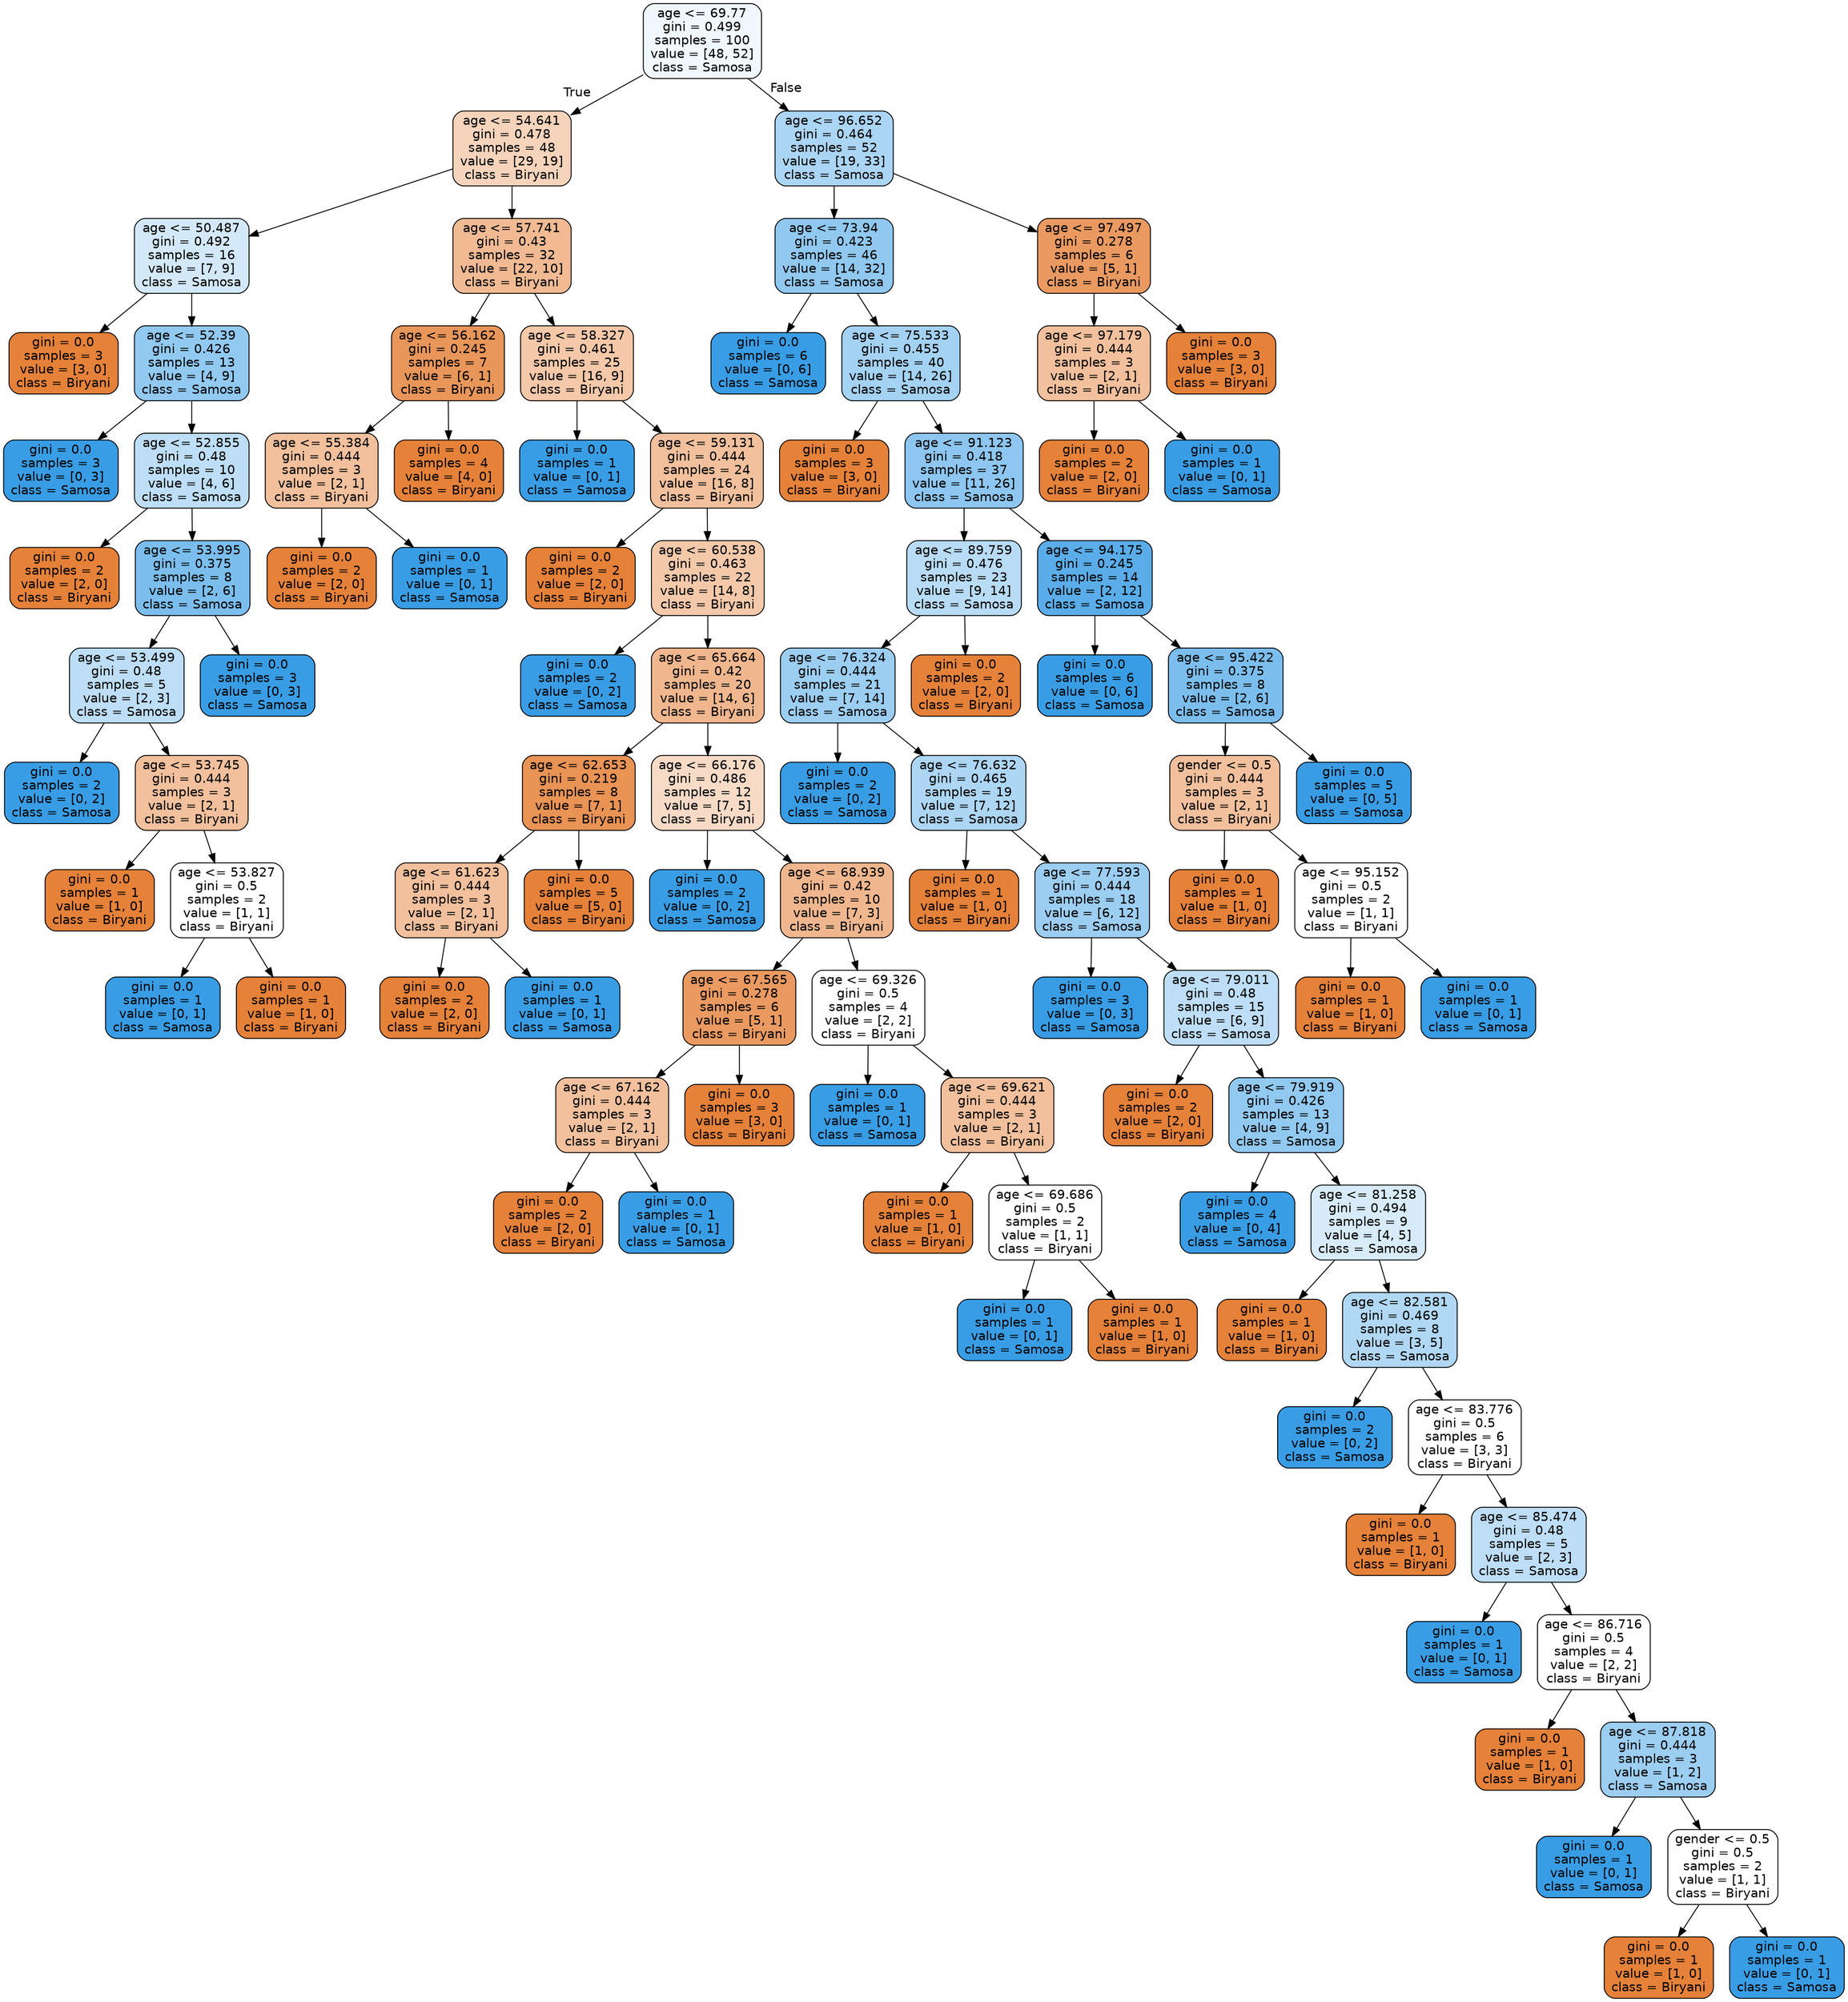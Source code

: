 digraph Tree {
node [shape=box, style="filled, rounded", color="black", fontname="helvetica"] ;
edge [fontname="helvetica"] ;
0 [label="age <= 69.77\ngini = 0.499\nsamples = 100\nvalue = [48, 52]\nclass = Samosa", fillcolor="#f0f7fd"] ;
1 [label="age <= 54.641\ngini = 0.478\nsamples = 48\nvalue = [29, 19]\nclass = Biryani", fillcolor="#f6d4bb"] ;
0 -> 1 [labeldistance=2.5, labelangle=45, headlabel="True"] ;
2 [label="age <= 50.487\ngini = 0.492\nsamples = 16\nvalue = [7, 9]\nclass = Samosa", fillcolor="#d3e9f9"] ;
1 -> 2 ;
3 [label="gini = 0.0\nsamples = 3\nvalue = [3, 0]\nclass = Biryani", fillcolor="#e58139"] ;
2 -> 3 ;
4 [label="age <= 52.39\ngini = 0.426\nsamples = 13\nvalue = [4, 9]\nclass = Samosa", fillcolor="#91c9f1"] ;
2 -> 4 ;
5 [label="gini = 0.0\nsamples = 3\nvalue = [0, 3]\nclass = Samosa", fillcolor="#399de5"] ;
4 -> 5 ;
6 [label="age <= 52.855\ngini = 0.48\nsamples = 10\nvalue = [4, 6]\nclass = Samosa", fillcolor="#bddef6"] ;
4 -> 6 ;
7 [label="gini = 0.0\nsamples = 2\nvalue = [2, 0]\nclass = Biryani", fillcolor="#e58139"] ;
6 -> 7 ;
8 [label="age <= 53.995\ngini = 0.375\nsamples = 8\nvalue = [2, 6]\nclass = Samosa", fillcolor="#7bbeee"] ;
6 -> 8 ;
9 [label="age <= 53.499\ngini = 0.48\nsamples = 5\nvalue = [2, 3]\nclass = Samosa", fillcolor="#bddef6"] ;
8 -> 9 ;
10 [label="gini = 0.0\nsamples = 2\nvalue = [0, 2]\nclass = Samosa", fillcolor="#399de5"] ;
9 -> 10 ;
11 [label="age <= 53.745\ngini = 0.444\nsamples = 3\nvalue = [2, 1]\nclass = Biryani", fillcolor="#f2c09c"] ;
9 -> 11 ;
12 [label="gini = 0.0\nsamples = 1\nvalue = [1, 0]\nclass = Biryani", fillcolor="#e58139"] ;
11 -> 12 ;
13 [label="age <= 53.827\ngini = 0.5\nsamples = 2\nvalue = [1, 1]\nclass = Biryani", fillcolor="#ffffff"] ;
11 -> 13 ;
14 [label="gini = 0.0\nsamples = 1\nvalue = [0, 1]\nclass = Samosa", fillcolor="#399de5"] ;
13 -> 14 ;
15 [label="gini = 0.0\nsamples = 1\nvalue = [1, 0]\nclass = Biryani", fillcolor="#e58139"] ;
13 -> 15 ;
16 [label="gini = 0.0\nsamples = 3\nvalue = [0, 3]\nclass = Samosa", fillcolor="#399de5"] ;
8 -> 16 ;
17 [label="age <= 57.741\ngini = 0.43\nsamples = 32\nvalue = [22, 10]\nclass = Biryani", fillcolor="#f1ba93"] ;
1 -> 17 ;
18 [label="age <= 56.162\ngini = 0.245\nsamples = 7\nvalue = [6, 1]\nclass = Biryani", fillcolor="#e9965a"] ;
17 -> 18 ;
19 [label="age <= 55.384\ngini = 0.444\nsamples = 3\nvalue = [2, 1]\nclass = Biryani", fillcolor="#f2c09c"] ;
18 -> 19 ;
20 [label="gini = 0.0\nsamples = 2\nvalue = [2, 0]\nclass = Biryani", fillcolor="#e58139"] ;
19 -> 20 ;
21 [label="gini = 0.0\nsamples = 1\nvalue = [0, 1]\nclass = Samosa", fillcolor="#399de5"] ;
19 -> 21 ;
22 [label="gini = 0.0\nsamples = 4\nvalue = [4, 0]\nclass = Biryani", fillcolor="#e58139"] ;
18 -> 22 ;
23 [label="age <= 58.327\ngini = 0.461\nsamples = 25\nvalue = [16, 9]\nclass = Biryani", fillcolor="#f4c8a8"] ;
17 -> 23 ;
24 [label="gini = 0.0\nsamples = 1\nvalue = [0, 1]\nclass = Samosa", fillcolor="#399de5"] ;
23 -> 24 ;
25 [label="age <= 59.131\ngini = 0.444\nsamples = 24\nvalue = [16, 8]\nclass = Biryani", fillcolor="#f2c09c"] ;
23 -> 25 ;
26 [label="gini = 0.0\nsamples = 2\nvalue = [2, 0]\nclass = Biryani", fillcolor="#e58139"] ;
25 -> 26 ;
27 [label="age <= 60.538\ngini = 0.463\nsamples = 22\nvalue = [14, 8]\nclass = Biryani", fillcolor="#f4c9aa"] ;
25 -> 27 ;
28 [label="gini = 0.0\nsamples = 2\nvalue = [0, 2]\nclass = Samosa", fillcolor="#399de5"] ;
27 -> 28 ;
29 [label="age <= 65.664\ngini = 0.42\nsamples = 20\nvalue = [14, 6]\nclass = Biryani", fillcolor="#f0b78e"] ;
27 -> 29 ;
30 [label="age <= 62.653\ngini = 0.219\nsamples = 8\nvalue = [7, 1]\nclass = Biryani", fillcolor="#e99355"] ;
29 -> 30 ;
31 [label="age <= 61.623\ngini = 0.444\nsamples = 3\nvalue = [2, 1]\nclass = Biryani", fillcolor="#f2c09c"] ;
30 -> 31 ;
32 [label="gini = 0.0\nsamples = 2\nvalue = [2, 0]\nclass = Biryani", fillcolor="#e58139"] ;
31 -> 32 ;
33 [label="gini = 0.0\nsamples = 1\nvalue = [0, 1]\nclass = Samosa", fillcolor="#399de5"] ;
31 -> 33 ;
34 [label="gini = 0.0\nsamples = 5\nvalue = [5, 0]\nclass = Biryani", fillcolor="#e58139"] ;
30 -> 34 ;
35 [label="age <= 66.176\ngini = 0.486\nsamples = 12\nvalue = [7, 5]\nclass = Biryani", fillcolor="#f8dbc6"] ;
29 -> 35 ;
36 [label="gini = 0.0\nsamples = 2\nvalue = [0, 2]\nclass = Samosa", fillcolor="#399de5"] ;
35 -> 36 ;
37 [label="age <= 68.939\ngini = 0.42\nsamples = 10\nvalue = [7, 3]\nclass = Biryani", fillcolor="#f0b78e"] ;
35 -> 37 ;
38 [label="age <= 67.565\ngini = 0.278\nsamples = 6\nvalue = [5, 1]\nclass = Biryani", fillcolor="#ea9a61"] ;
37 -> 38 ;
39 [label="age <= 67.162\ngini = 0.444\nsamples = 3\nvalue = [2, 1]\nclass = Biryani", fillcolor="#f2c09c"] ;
38 -> 39 ;
40 [label="gini = 0.0\nsamples = 2\nvalue = [2, 0]\nclass = Biryani", fillcolor="#e58139"] ;
39 -> 40 ;
41 [label="gini = 0.0\nsamples = 1\nvalue = [0, 1]\nclass = Samosa", fillcolor="#399de5"] ;
39 -> 41 ;
42 [label="gini = 0.0\nsamples = 3\nvalue = [3, 0]\nclass = Biryani", fillcolor="#e58139"] ;
38 -> 42 ;
43 [label="age <= 69.326\ngini = 0.5\nsamples = 4\nvalue = [2, 2]\nclass = Biryani", fillcolor="#ffffff"] ;
37 -> 43 ;
44 [label="gini = 0.0\nsamples = 1\nvalue = [0, 1]\nclass = Samosa", fillcolor="#399de5"] ;
43 -> 44 ;
45 [label="age <= 69.621\ngini = 0.444\nsamples = 3\nvalue = [2, 1]\nclass = Biryani", fillcolor="#f2c09c"] ;
43 -> 45 ;
46 [label="gini = 0.0\nsamples = 1\nvalue = [1, 0]\nclass = Biryani", fillcolor="#e58139"] ;
45 -> 46 ;
47 [label="age <= 69.686\ngini = 0.5\nsamples = 2\nvalue = [1, 1]\nclass = Biryani", fillcolor="#ffffff"] ;
45 -> 47 ;
48 [label="gini = 0.0\nsamples = 1\nvalue = [0, 1]\nclass = Samosa", fillcolor="#399de5"] ;
47 -> 48 ;
49 [label="gini = 0.0\nsamples = 1\nvalue = [1, 0]\nclass = Biryani", fillcolor="#e58139"] ;
47 -> 49 ;
50 [label="age <= 96.652\ngini = 0.464\nsamples = 52\nvalue = [19, 33]\nclass = Samosa", fillcolor="#abd5f4"] ;
0 -> 50 [labeldistance=2.5, labelangle=-45, headlabel="False"] ;
51 [label="age <= 73.94\ngini = 0.423\nsamples = 46\nvalue = [14, 32]\nclass = Samosa", fillcolor="#90c8f0"] ;
50 -> 51 ;
52 [label="gini = 0.0\nsamples = 6\nvalue = [0, 6]\nclass = Samosa", fillcolor="#399de5"] ;
51 -> 52 ;
53 [label="age <= 75.533\ngini = 0.455\nsamples = 40\nvalue = [14, 26]\nclass = Samosa", fillcolor="#a4d2f3"] ;
51 -> 53 ;
54 [label="gini = 0.0\nsamples = 3\nvalue = [3, 0]\nclass = Biryani", fillcolor="#e58139"] ;
53 -> 54 ;
55 [label="age <= 91.123\ngini = 0.418\nsamples = 37\nvalue = [11, 26]\nclass = Samosa", fillcolor="#8dc6f0"] ;
53 -> 55 ;
56 [label="age <= 89.759\ngini = 0.476\nsamples = 23\nvalue = [9, 14]\nclass = Samosa", fillcolor="#b8dcf6"] ;
55 -> 56 ;
57 [label="age <= 76.324\ngini = 0.444\nsamples = 21\nvalue = [7, 14]\nclass = Samosa", fillcolor="#9ccef2"] ;
56 -> 57 ;
58 [label="gini = 0.0\nsamples = 2\nvalue = [0, 2]\nclass = Samosa", fillcolor="#399de5"] ;
57 -> 58 ;
59 [label="age <= 76.632\ngini = 0.465\nsamples = 19\nvalue = [7, 12]\nclass = Samosa", fillcolor="#acd6f4"] ;
57 -> 59 ;
60 [label="gini = 0.0\nsamples = 1\nvalue = [1, 0]\nclass = Biryani", fillcolor="#e58139"] ;
59 -> 60 ;
61 [label="age <= 77.593\ngini = 0.444\nsamples = 18\nvalue = [6, 12]\nclass = Samosa", fillcolor="#9ccef2"] ;
59 -> 61 ;
62 [label="gini = 0.0\nsamples = 3\nvalue = [0, 3]\nclass = Samosa", fillcolor="#399de5"] ;
61 -> 62 ;
63 [label="age <= 79.011\ngini = 0.48\nsamples = 15\nvalue = [6, 9]\nclass = Samosa", fillcolor="#bddef6"] ;
61 -> 63 ;
64 [label="gini = 0.0\nsamples = 2\nvalue = [2, 0]\nclass = Biryani", fillcolor="#e58139"] ;
63 -> 64 ;
65 [label="age <= 79.919\ngini = 0.426\nsamples = 13\nvalue = [4, 9]\nclass = Samosa", fillcolor="#91c9f1"] ;
63 -> 65 ;
66 [label="gini = 0.0\nsamples = 4\nvalue = [0, 4]\nclass = Samosa", fillcolor="#399de5"] ;
65 -> 66 ;
67 [label="age <= 81.258\ngini = 0.494\nsamples = 9\nvalue = [4, 5]\nclass = Samosa", fillcolor="#d7ebfa"] ;
65 -> 67 ;
68 [label="gini = 0.0\nsamples = 1\nvalue = [1, 0]\nclass = Biryani", fillcolor="#e58139"] ;
67 -> 68 ;
69 [label="age <= 82.581\ngini = 0.469\nsamples = 8\nvalue = [3, 5]\nclass = Samosa", fillcolor="#b0d8f5"] ;
67 -> 69 ;
70 [label="gini = 0.0\nsamples = 2\nvalue = [0, 2]\nclass = Samosa", fillcolor="#399de5"] ;
69 -> 70 ;
71 [label="age <= 83.776\ngini = 0.5\nsamples = 6\nvalue = [3, 3]\nclass = Biryani", fillcolor="#ffffff"] ;
69 -> 71 ;
72 [label="gini = 0.0\nsamples = 1\nvalue = [1, 0]\nclass = Biryani", fillcolor="#e58139"] ;
71 -> 72 ;
73 [label="age <= 85.474\ngini = 0.48\nsamples = 5\nvalue = [2, 3]\nclass = Samosa", fillcolor="#bddef6"] ;
71 -> 73 ;
74 [label="gini = 0.0\nsamples = 1\nvalue = [0, 1]\nclass = Samosa", fillcolor="#399de5"] ;
73 -> 74 ;
75 [label="age <= 86.716\ngini = 0.5\nsamples = 4\nvalue = [2, 2]\nclass = Biryani", fillcolor="#ffffff"] ;
73 -> 75 ;
76 [label="gini = 0.0\nsamples = 1\nvalue = [1, 0]\nclass = Biryani", fillcolor="#e58139"] ;
75 -> 76 ;
77 [label="age <= 87.818\ngini = 0.444\nsamples = 3\nvalue = [1, 2]\nclass = Samosa", fillcolor="#9ccef2"] ;
75 -> 77 ;
78 [label="gini = 0.0\nsamples = 1\nvalue = [0, 1]\nclass = Samosa", fillcolor="#399de5"] ;
77 -> 78 ;
79 [label="gender <= 0.5\ngini = 0.5\nsamples = 2\nvalue = [1, 1]\nclass = Biryani", fillcolor="#ffffff"] ;
77 -> 79 ;
80 [label="gini = 0.0\nsamples = 1\nvalue = [1, 0]\nclass = Biryani", fillcolor="#e58139"] ;
79 -> 80 ;
81 [label="gini = 0.0\nsamples = 1\nvalue = [0, 1]\nclass = Samosa", fillcolor="#399de5"] ;
79 -> 81 ;
82 [label="gini = 0.0\nsamples = 2\nvalue = [2, 0]\nclass = Biryani", fillcolor="#e58139"] ;
56 -> 82 ;
83 [label="age <= 94.175\ngini = 0.245\nsamples = 14\nvalue = [2, 12]\nclass = Samosa", fillcolor="#5aade9"] ;
55 -> 83 ;
84 [label="gini = 0.0\nsamples = 6\nvalue = [0, 6]\nclass = Samosa", fillcolor="#399de5"] ;
83 -> 84 ;
85 [label="age <= 95.422\ngini = 0.375\nsamples = 8\nvalue = [2, 6]\nclass = Samosa", fillcolor="#7bbeee"] ;
83 -> 85 ;
86 [label="gender <= 0.5\ngini = 0.444\nsamples = 3\nvalue = [2, 1]\nclass = Biryani", fillcolor="#f2c09c"] ;
85 -> 86 ;
87 [label="gini = 0.0\nsamples = 1\nvalue = [1, 0]\nclass = Biryani", fillcolor="#e58139"] ;
86 -> 87 ;
88 [label="age <= 95.152\ngini = 0.5\nsamples = 2\nvalue = [1, 1]\nclass = Biryani", fillcolor="#ffffff"] ;
86 -> 88 ;
89 [label="gini = 0.0\nsamples = 1\nvalue = [1, 0]\nclass = Biryani", fillcolor="#e58139"] ;
88 -> 89 ;
90 [label="gini = 0.0\nsamples = 1\nvalue = [0, 1]\nclass = Samosa", fillcolor="#399de5"] ;
88 -> 90 ;
91 [label="gini = 0.0\nsamples = 5\nvalue = [0, 5]\nclass = Samosa", fillcolor="#399de5"] ;
85 -> 91 ;
92 [label="age <= 97.497\ngini = 0.278\nsamples = 6\nvalue = [5, 1]\nclass = Biryani", fillcolor="#ea9a61"] ;
50 -> 92 ;
93 [label="age <= 97.179\ngini = 0.444\nsamples = 3\nvalue = [2, 1]\nclass = Biryani", fillcolor="#f2c09c"] ;
92 -> 93 ;
94 [label="gini = 0.0\nsamples = 2\nvalue = [2, 0]\nclass = Biryani", fillcolor="#e58139"] ;
93 -> 94 ;
95 [label="gini = 0.0\nsamples = 1\nvalue = [0, 1]\nclass = Samosa", fillcolor="#399de5"] ;
93 -> 95 ;
96 [label="gini = 0.0\nsamples = 3\nvalue = [3, 0]\nclass = Biryani", fillcolor="#e58139"] ;
92 -> 96 ;
}